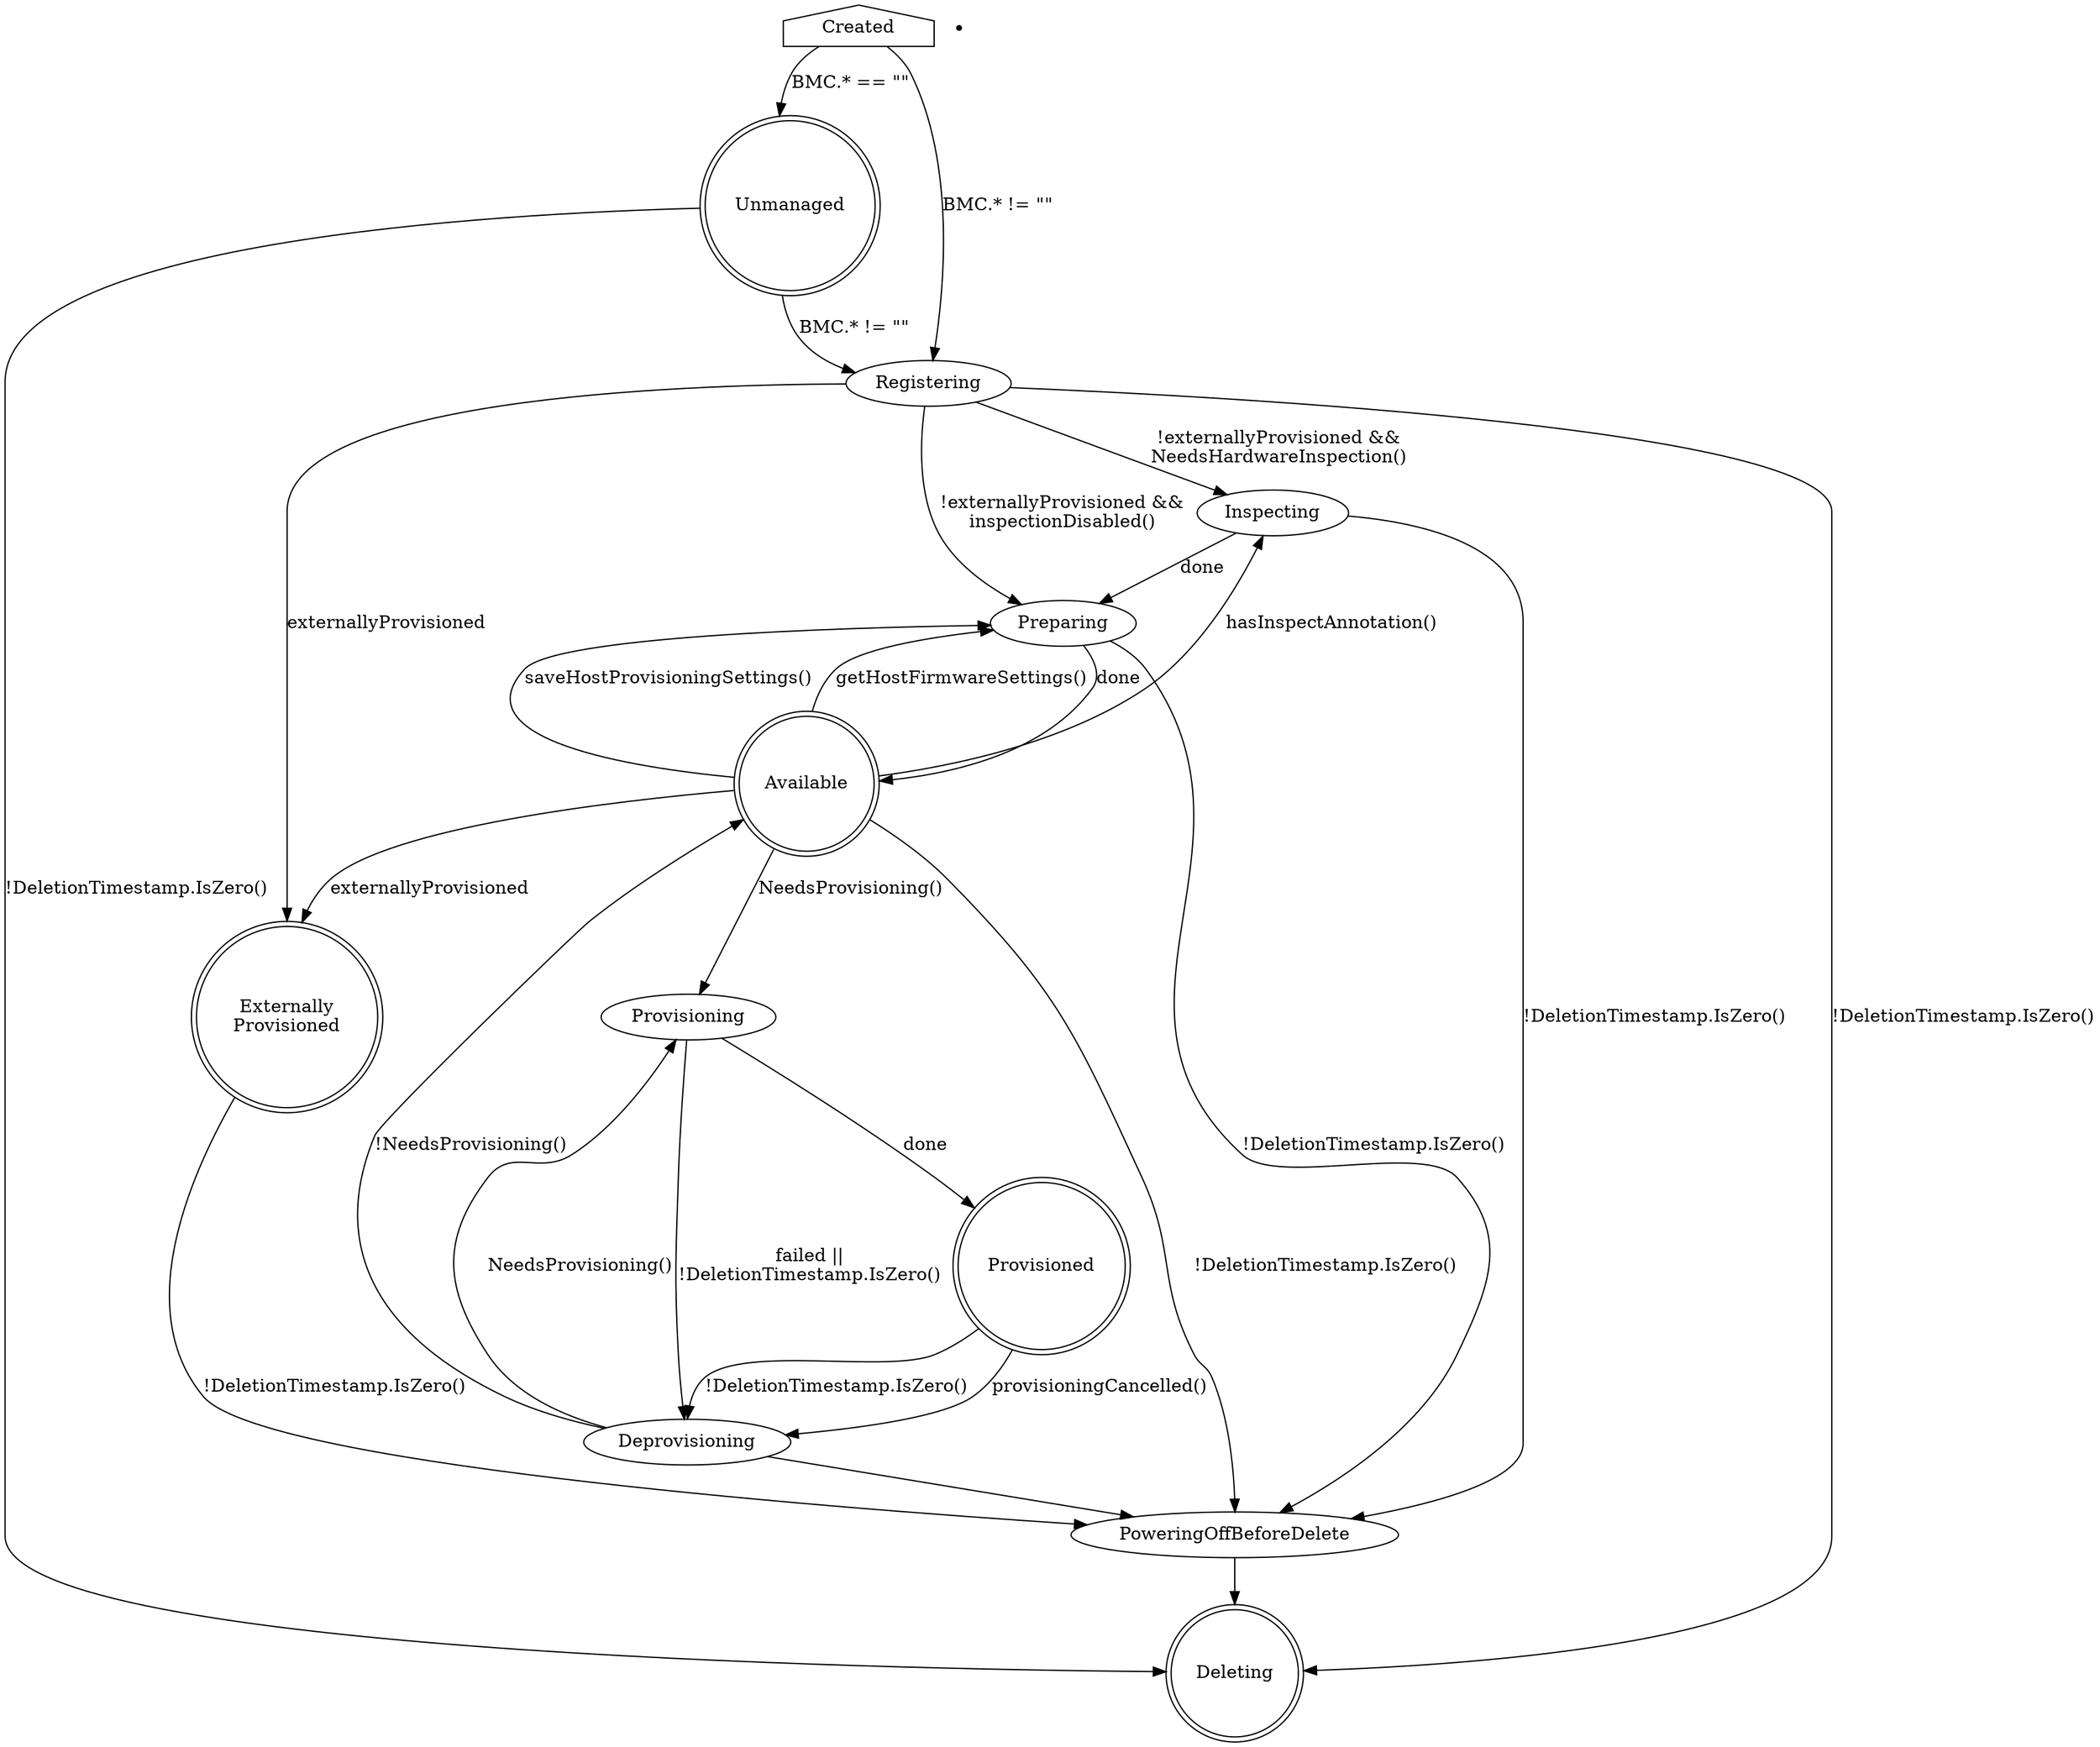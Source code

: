 digraph BaremetalHost {
    Created [shape=house]
    Created -> Unmanaged [label="BMC.* == \"\""]
    Created -> Registering [label="BMC.* != \"\""]

    Unmanaged [shape=doublecircle]
    Unmanaged -> Registering [label="BMC.* != \"\""]
    Unmanaged -> Deleting [label="!DeletionTimestamp.IsZero()"]

    ExternallyProvisioned [label="Externally\nProvisioned"]

    Registering -> Inspecting [label="!externallyProvisioned &&\nNeedsHardwareInspection()"]
    Registering -> Preparing [label="!externallyProvisioned &&\ninspectionDisabled()"]
    Registering -> ExternallyProvisioned [label="externallyProvisioned"]
    Registering -> Deleting [label="!DeletionTimestamp.IsZero()"]

    /* NOTE(dtantsur): this is currently broken: https://github.com/metal3-io/baremetal-operator/issues/2465
    ExternallyProvisioned -> Inspecting [label="!externallyProvisioned &&\nNeedsHardwareInspection()"]
    ExternallyProvisioned -> Preparing [label="!externallyProvisioned &&\n!NeedsHardwareInspection()"]
    */
    Available -> ExternallyProvisioned [label="externallyProvisioned"]

    Inspecting -> Preparing [label="done"]
    Inspecting -> PoweringOffBeforeDelete [label="!DeletionTimestamp.IsZero()"]

    Preparing -> Available [label="done"]
    Preparing -> PoweringOffBeforeDelete [label="!DeletionTimestamp.IsZero()"]

    Available [shape=doublecircle]
    Available -> Provisioning [label="NeedsProvisioning()"]
    Available -> Preparing [label="saveHostProvisioningSettings()"]
    Available -> Preparing [label="getHostFirmwareSettings()"]
    Available -> PoweringOffBeforeDelete [label="!DeletionTimestamp.IsZero()"]
    Available -> Inspecting [label="hasInspectAnnotation()"]

    Deleting7 [shape=point]

    Provisioning -> Provisioned [label=done]
    Provisioning -> Deprovisioning [label="failed ||\n!DeletionTimestamp.IsZero()"]

    Provisioned [shape=doublecircle]
    Provisioned -> Deprovisioning [label="provisioningCancelled()"]
    Provisioned -> Deprovisioning [label="!DeletionTimestamp.IsZero()"]

    ExternallyProvisioned [shape=doublecircle]
    ExternallyProvisioned -> PoweringOffBeforeDelete [label="!DeletionTimestamp.IsZero()"]

    Deprovisioning -> Provisioning [label="NeedsProvisioning()"]
    Deprovisioning -> Available [label="!NeedsProvisioning()"]

    Deprovisioning -> PoweringOffBeforeDelete
    PoweringOffBeforeDelete -> Deleting

    Deleting [shape=doublecircle]
}
